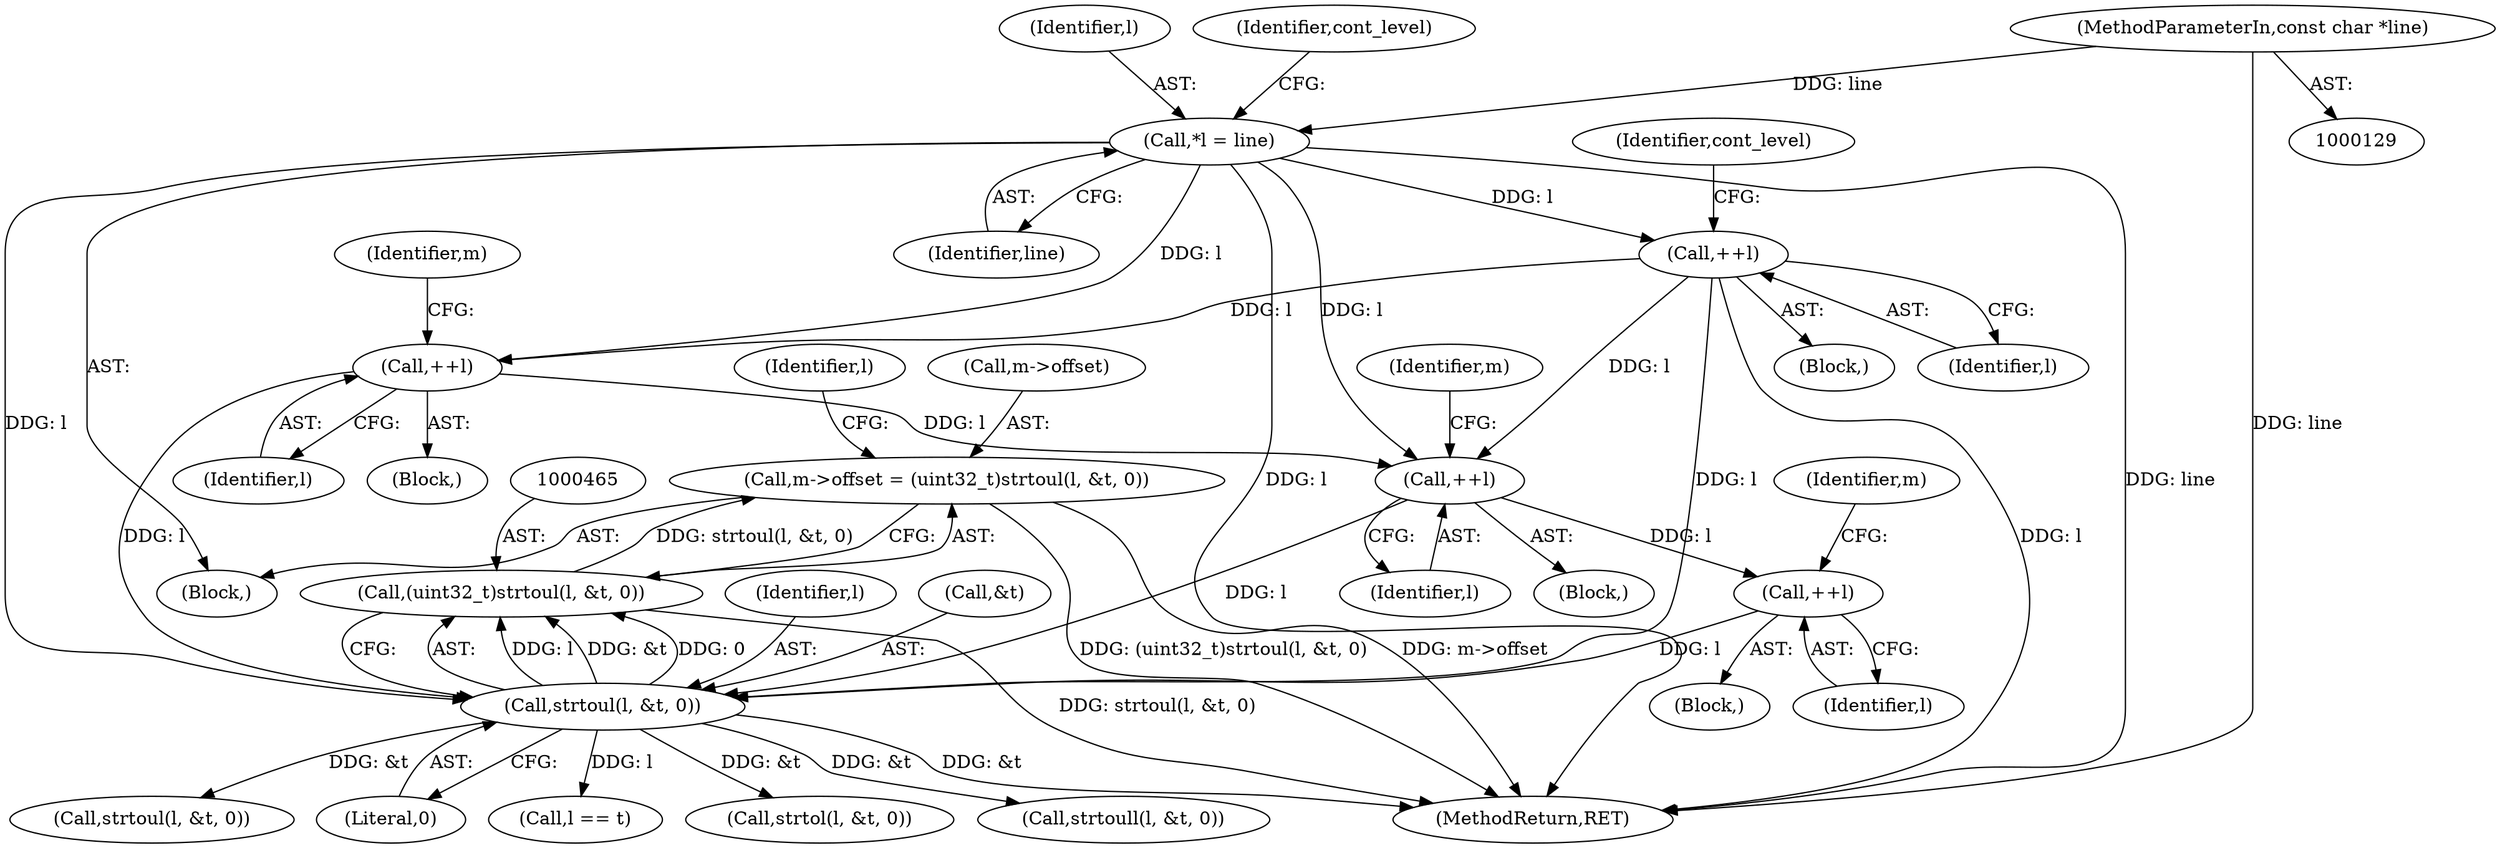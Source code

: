 digraph "0_file_4a284c89d6ef11aca34da65da7d673050a5ea320@pointer" {
"1000460" [label="(Call,m->offset = (uint32_t)strtoul(l, &t, 0))"];
"1000464" [label="(Call,(uint32_t)strtoul(l, &t, 0))"];
"1000466" [label="(Call,strtoul(l, &t, 0))"];
"1000400" [label="(Call,++l)"];
"1000159" [label="(Call,++l)"];
"1000143" [label="(Call,*l = line)"];
"1000132" [label="(MethodParameterIn,const char *line)"];
"1000387" [label="(Call,++l)"];
"1000430" [label="(Call,++l)"];
"1000460" [label="(Call,m->offset = (uint32_t)strtoul(l, &t, 0))"];
"1000145" [label="(Identifier,line)"];
"1000386" [label="(Block,)"];
"1000470" [label="(Literal,0)"];
"1000472" [label="(Call,l == t)"];
"1001537" [label="(MethodReturn,RET)"];
"1000400" [label="(Call,++l)"];
"1000467" [label="(Identifier,l)"];
"1000434" [label="(Identifier,m)"];
"1000144" [label="(Identifier,l)"];
"1000162" [label="(Identifier,cont_level)"];
"1000143" [label="(Call,*l = line)"];
"1000388" [label="(Identifier,l)"];
"1000391" [label="(Identifier,m)"];
"1000399" [label="(Block,)"];
"1000159" [label="(Call,++l)"];
"1000473" [label="(Identifier,l)"];
"1000401" [label="(Identifier,l)"];
"1000132" [label="(MethodParameterIn,const char *line)"];
"1000135" [label="(Block,)"];
"1000387" [label="(Call,++l)"];
"1000677" [label="(Call,strtol(l, &t, 0))"];
"1000961" [label="(Call,strtoull(l, &t, 0))"];
"1000158" [label="(Block,)"];
"1000468" [label="(Call,&t)"];
"1000466" [label="(Call,strtoul(l, &t, 0))"];
"1000464" [label="(Call,(uint32_t)strtoul(l, &t, 0))"];
"1000430" [label="(Call,++l)"];
"1000151" [label="(Identifier,cont_level)"];
"1000461" [label="(Call,m->offset)"];
"1001033" [label="(Call,strtoul(l, &t, 0))"];
"1000431" [label="(Identifier,l)"];
"1000429" [label="(Block,)"];
"1000160" [label="(Identifier,l)"];
"1000404" [label="(Identifier,m)"];
"1000460" -> "1000135"  [label="AST: "];
"1000460" -> "1000464"  [label="CFG: "];
"1000461" -> "1000460"  [label="AST: "];
"1000464" -> "1000460"  [label="AST: "];
"1000473" -> "1000460"  [label="CFG: "];
"1000460" -> "1001537"  [label="DDG: m->offset"];
"1000460" -> "1001537"  [label="DDG: (uint32_t)strtoul(l, &t, 0)"];
"1000464" -> "1000460"  [label="DDG: strtoul(l, &t, 0)"];
"1000464" -> "1000466"  [label="CFG: "];
"1000465" -> "1000464"  [label="AST: "];
"1000466" -> "1000464"  [label="AST: "];
"1000464" -> "1001537"  [label="DDG: strtoul(l, &t, 0)"];
"1000466" -> "1000464"  [label="DDG: l"];
"1000466" -> "1000464"  [label="DDG: &t"];
"1000466" -> "1000464"  [label="DDG: 0"];
"1000466" -> "1000470"  [label="CFG: "];
"1000467" -> "1000466"  [label="AST: "];
"1000468" -> "1000466"  [label="AST: "];
"1000470" -> "1000466"  [label="AST: "];
"1000466" -> "1001537"  [label="DDG: &t"];
"1000400" -> "1000466"  [label="DDG: l"];
"1000159" -> "1000466"  [label="DDG: l"];
"1000143" -> "1000466"  [label="DDG: l"];
"1000387" -> "1000466"  [label="DDG: l"];
"1000430" -> "1000466"  [label="DDG: l"];
"1000466" -> "1000472"  [label="DDG: l"];
"1000466" -> "1000677"  [label="DDG: &t"];
"1000466" -> "1000961"  [label="DDG: &t"];
"1000466" -> "1001033"  [label="DDG: &t"];
"1000400" -> "1000399"  [label="AST: "];
"1000400" -> "1000401"  [label="CFG: "];
"1000401" -> "1000400"  [label="AST: "];
"1000404" -> "1000400"  [label="CFG: "];
"1000159" -> "1000400"  [label="DDG: l"];
"1000143" -> "1000400"  [label="DDG: l"];
"1000387" -> "1000400"  [label="DDG: l"];
"1000400" -> "1000430"  [label="DDG: l"];
"1000159" -> "1000158"  [label="AST: "];
"1000159" -> "1000160"  [label="CFG: "];
"1000160" -> "1000159"  [label="AST: "];
"1000162" -> "1000159"  [label="CFG: "];
"1000159" -> "1001537"  [label="DDG: l"];
"1000143" -> "1000159"  [label="DDG: l"];
"1000159" -> "1000387"  [label="DDG: l"];
"1000143" -> "1000135"  [label="AST: "];
"1000143" -> "1000145"  [label="CFG: "];
"1000144" -> "1000143"  [label="AST: "];
"1000145" -> "1000143"  [label="AST: "];
"1000151" -> "1000143"  [label="CFG: "];
"1000143" -> "1001537"  [label="DDG: l"];
"1000143" -> "1001537"  [label="DDG: line"];
"1000132" -> "1000143"  [label="DDG: line"];
"1000143" -> "1000387"  [label="DDG: l"];
"1000132" -> "1000129"  [label="AST: "];
"1000132" -> "1001537"  [label="DDG: line"];
"1000387" -> "1000386"  [label="AST: "];
"1000387" -> "1000388"  [label="CFG: "];
"1000388" -> "1000387"  [label="AST: "];
"1000391" -> "1000387"  [label="CFG: "];
"1000430" -> "1000429"  [label="AST: "];
"1000430" -> "1000431"  [label="CFG: "];
"1000431" -> "1000430"  [label="AST: "];
"1000434" -> "1000430"  [label="CFG: "];
}
